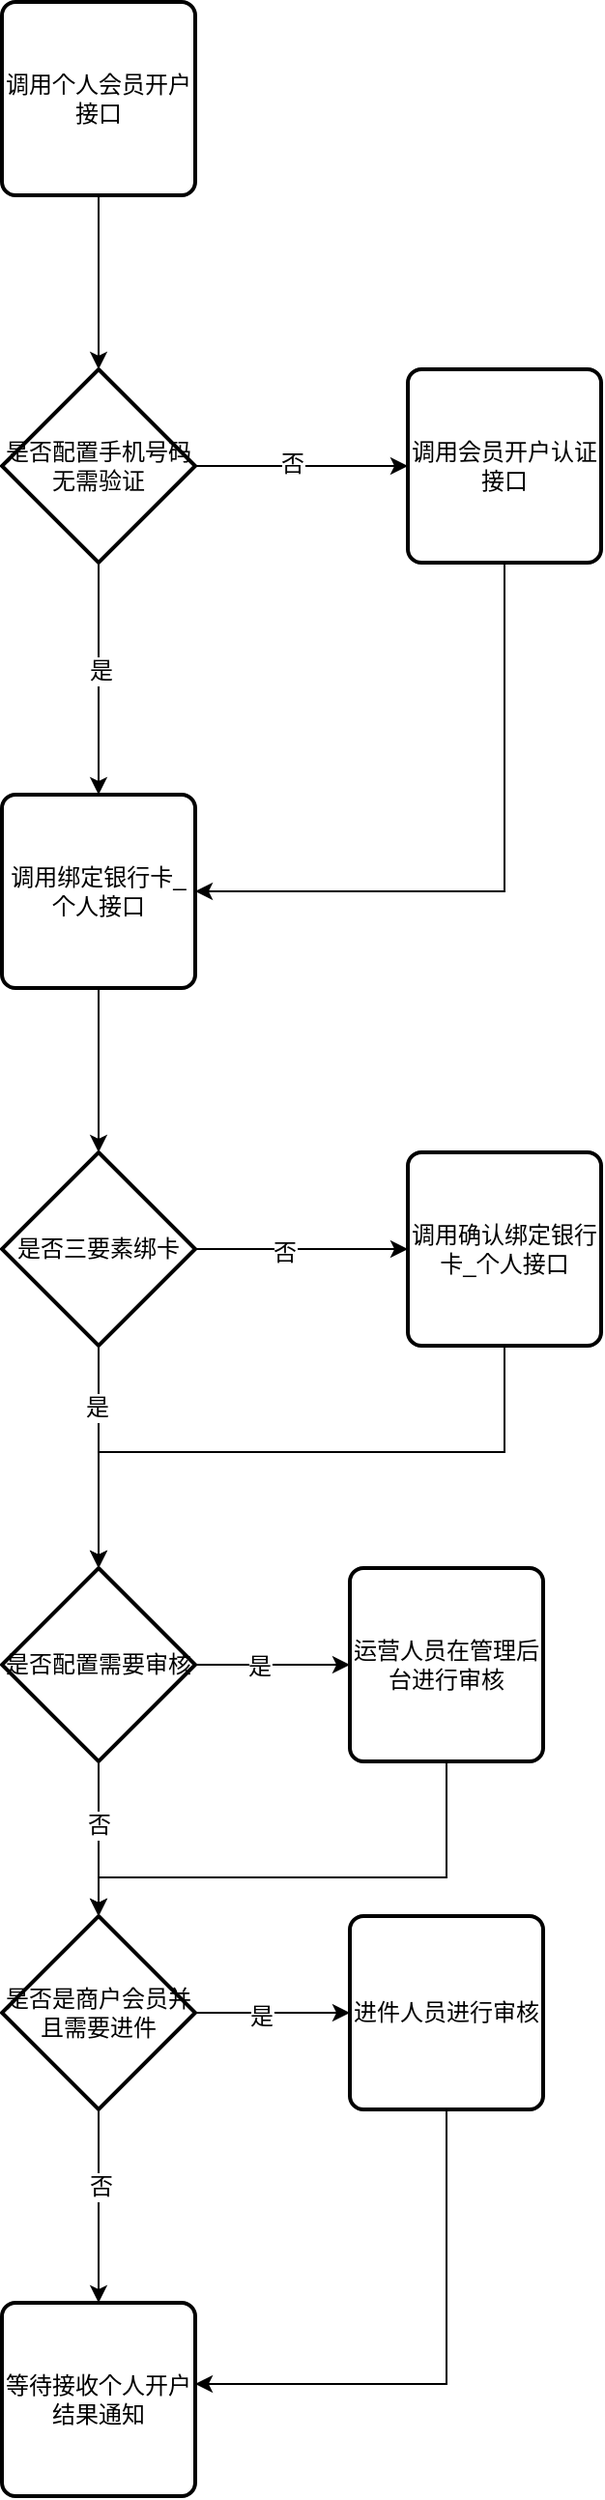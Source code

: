 <mxfile version="12.1.8" type="github" pages="3">
  <diagram id="_RE_5iFHfkcYcvLPGnha" name="个人会员">
    <mxGraphModel dx="1172" dy="600" grid="1" gridSize="10" guides="1" tooltips="1" connect="1" arrows="1" fold="1" page="1" pageScale="1" pageWidth="827" pageHeight="1169" math="0" shadow="0">
      <root>
        <mxCell id="0"/>
        <mxCell id="1" parent="0"/>
        <mxCell id="LwwBDkgkIhJa3WMhhJVJ-3" style="edgeStyle=orthogonalEdgeStyle;rounded=0;orthogonalLoop=1;jettySize=auto;html=1;entryX=0.5;entryY=0;entryDx=0;entryDy=0;entryPerimeter=0;" parent="1" source="LwwBDkgkIhJa3WMhhJVJ-1" target="LwwBDkgkIhJa3WMhhJVJ-2" edge="1">
          <mxGeometry relative="1" as="geometry"/>
        </mxCell>
        <mxCell id="LwwBDkgkIhJa3WMhhJVJ-1" value="调用个人会员开户接口" style="rounded=1;whiteSpace=wrap;html=1;absoluteArcSize=1;arcSize=14;strokeWidth=2;" parent="1" vertex="1">
          <mxGeometry x="260" y="40" width="100" height="100" as="geometry"/>
        </mxCell>
        <mxCell id="LwwBDkgkIhJa3WMhhJVJ-5" style="edgeStyle=orthogonalEdgeStyle;rounded=0;orthogonalLoop=1;jettySize=auto;html=1;entryX=0;entryY=0.5;entryDx=0;entryDy=0;" parent="1" source="LwwBDkgkIhJa3WMhhJVJ-2" target="LwwBDkgkIhJa3WMhhJVJ-4" edge="1">
          <mxGeometry relative="1" as="geometry"/>
        </mxCell>
        <mxCell id="LwwBDkgkIhJa3WMhhJVJ-23" value="否" style="text;html=1;resizable=0;points=[];align=center;verticalAlign=middle;labelBackgroundColor=#ffffff;" parent="LwwBDkgkIhJa3WMhhJVJ-5" vertex="1" connectable="0">
          <mxGeometry x="-0.091" y="1" relative="1" as="geometry">
            <mxPoint as="offset"/>
          </mxGeometry>
        </mxCell>
        <mxCell id="LwwBDkgkIhJa3WMhhJVJ-7" style="edgeStyle=orthogonalEdgeStyle;rounded=0;orthogonalLoop=1;jettySize=auto;html=1;" parent="1" source="LwwBDkgkIhJa3WMhhJVJ-2" target="LwwBDkgkIhJa3WMhhJVJ-6" edge="1">
          <mxGeometry relative="1" as="geometry"/>
        </mxCell>
        <mxCell id="LwwBDkgkIhJa3WMhhJVJ-24" value="是" style="text;html=1;resizable=0;points=[];align=center;verticalAlign=middle;labelBackgroundColor=#ffffff;" parent="LwwBDkgkIhJa3WMhhJVJ-7" vertex="1" connectable="0">
          <mxGeometry x="-0.067" y="1" relative="1" as="geometry">
            <mxPoint as="offset"/>
          </mxGeometry>
        </mxCell>
        <mxCell id="LwwBDkgkIhJa3WMhhJVJ-2" value="是否配置手机号码无需验证" style="strokeWidth=2;html=1;shape=mxgraph.flowchart.decision;whiteSpace=wrap;" parent="1" vertex="1">
          <mxGeometry x="260" y="230" width="100" height="100" as="geometry"/>
        </mxCell>
        <mxCell id="LwwBDkgkIhJa3WMhhJVJ-11" style="edgeStyle=orthogonalEdgeStyle;rounded=0;orthogonalLoop=1;jettySize=auto;html=1;entryX=1;entryY=0.5;entryDx=0;entryDy=0;" parent="1" source="LwwBDkgkIhJa3WMhhJVJ-4" target="LwwBDkgkIhJa3WMhhJVJ-6" edge="1">
          <mxGeometry relative="1" as="geometry">
            <Array as="points">
              <mxPoint x="520" y="500"/>
            </Array>
          </mxGeometry>
        </mxCell>
        <mxCell id="LwwBDkgkIhJa3WMhhJVJ-4" value="调用会员开户认证接口" style="rounded=1;whiteSpace=wrap;html=1;absoluteArcSize=1;arcSize=14;strokeWidth=2;" parent="1" vertex="1">
          <mxGeometry x="470" y="230" width="100" height="100" as="geometry"/>
        </mxCell>
        <mxCell id="iAgpnSeQ38nsZxshlyUb-2" style="edgeStyle=orthogonalEdgeStyle;rounded=0;orthogonalLoop=1;jettySize=auto;html=1;entryX=0.5;entryY=0;entryDx=0;entryDy=0;entryPerimeter=0;" edge="1" parent="1" source="LwwBDkgkIhJa3WMhhJVJ-6" target="iAgpnSeQ38nsZxshlyUb-1">
          <mxGeometry relative="1" as="geometry"/>
        </mxCell>
        <mxCell id="LwwBDkgkIhJa3WMhhJVJ-6" value="调用绑定银行卡_个人接口" style="rounded=1;whiteSpace=wrap;html=1;absoluteArcSize=1;arcSize=14;strokeWidth=2;" parent="1" vertex="1">
          <mxGeometry x="260" y="450" width="100" height="100" as="geometry"/>
        </mxCell>
        <mxCell id="LwwBDkgkIhJa3WMhhJVJ-12" style="edgeStyle=orthogonalEdgeStyle;rounded=0;orthogonalLoop=1;jettySize=auto;html=1;" parent="1" source="LwwBDkgkIhJa3WMhhJVJ-8" target="LwwBDkgkIhJa3WMhhJVJ-10" edge="1">
          <mxGeometry relative="1" as="geometry">
            <Array as="points">
              <mxPoint x="520" y="790"/>
              <mxPoint x="310" y="790"/>
            </Array>
          </mxGeometry>
        </mxCell>
        <mxCell id="LwwBDkgkIhJa3WMhhJVJ-8" value="调用确认绑定银行卡_个人接口" style="rounded=1;whiteSpace=wrap;html=1;absoluteArcSize=1;arcSize=14;strokeWidth=2;" parent="1" vertex="1">
          <mxGeometry x="470" y="635" width="100" height="100" as="geometry"/>
        </mxCell>
        <mxCell id="LwwBDkgkIhJa3WMhhJVJ-14" value="" style="edgeStyle=orthogonalEdgeStyle;rounded=0;orthogonalLoop=1;jettySize=auto;html=1;" parent="1" source="LwwBDkgkIhJa3WMhhJVJ-10" edge="1">
          <mxGeometry relative="1" as="geometry">
            <mxPoint x="440" y="900" as="targetPoint"/>
          </mxGeometry>
        </mxCell>
        <mxCell id="LwwBDkgkIhJa3WMhhJVJ-16" value="是" style="text;html=1;resizable=0;points=[];align=center;verticalAlign=middle;labelBackgroundColor=#ffffff;" parent="LwwBDkgkIhJa3WMhhJVJ-14" vertex="1" connectable="0">
          <mxGeometry x="-0.175" y="-1" relative="1" as="geometry">
            <mxPoint as="offset"/>
          </mxGeometry>
        </mxCell>
        <mxCell id="Qdpe9cmsCWd7SJbPGSpJ-2" value="" style="edgeStyle=orthogonalEdgeStyle;rounded=0;orthogonalLoop=1;jettySize=auto;html=1;" edge="1" parent="1" source="LwwBDkgkIhJa3WMhhJVJ-10" target="Qdpe9cmsCWd7SJbPGSpJ-1">
          <mxGeometry relative="1" as="geometry"/>
        </mxCell>
        <mxCell id="Qdpe9cmsCWd7SJbPGSpJ-6" value="否" style="text;html=1;resizable=0;points=[];align=center;verticalAlign=middle;labelBackgroundColor=#ffffff;" vertex="1" connectable="0" parent="Qdpe9cmsCWd7SJbPGSpJ-2">
          <mxGeometry x="-0.175" relative="1" as="geometry">
            <mxPoint as="offset"/>
          </mxGeometry>
        </mxCell>
        <mxCell id="LwwBDkgkIhJa3WMhhJVJ-10" value="是否配置需要审核" style="strokeWidth=2;html=1;shape=mxgraph.flowchart.decision;whiteSpace=wrap;" parent="1" vertex="1">
          <mxGeometry x="260" y="850" width="100" height="100" as="geometry"/>
        </mxCell>
        <mxCell id="Qdpe9cmsCWd7SJbPGSpJ-4" style="edgeStyle=orthogonalEdgeStyle;rounded=0;orthogonalLoop=1;jettySize=auto;html=1;" edge="1" parent="1" source="Qdpe9cmsCWd7SJbPGSpJ-1" target="Qdpe9cmsCWd7SJbPGSpJ-3">
          <mxGeometry relative="1" as="geometry"/>
        </mxCell>
        <mxCell id="Qdpe9cmsCWd7SJbPGSpJ-5" value="是" style="text;html=1;resizable=0;points=[];align=center;verticalAlign=middle;labelBackgroundColor=#ffffff;" vertex="1" connectable="0" parent="Qdpe9cmsCWd7SJbPGSpJ-4">
          <mxGeometry x="-0.15" y="-2" relative="1" as="geometry">
            <mxPoint as="offset"/>
          </mxGeometry>
        </mxCell>
        <mxCell id="Qdpe9cmsCWd7SJbPGSpJ-8" style="edgeStyle=orthogonalEdgeStyle;rounded=0;orthogonalLoop=1;jettySize=auto;html=1;entryX=0.5;entryY=0;entryDx=0;entryDy=0;" edge="1" parent="1" source="Qdpe9cmsCWd7SJbPGSpJ-1" target="LwwBDkgkIhJa3WMhhJVJ-19">
          <mxGeometry relative="1" as="geometry"/>
        </mxCell>
        <mxCell id="Qdpe9cmsCWd7SJbPGSpJ-9" value="否" style="text;html=1;resizable=0;points=[];align=center;verticalAlign=middle;labelBackgroundColor=#ffffff;" vertex="1" connectable="0" parent="Qdpe9cmsCWd7SJbPGSpJ-8">
          <mxGeometry x="-0.2" y="1" relative="1" as="geometry">
            <mxPoint as="offset"/>
          </mxGeometry>
        </mxCell>
        <mxCell id="Qdpe9cmsCWd7SJbPGSpJ-1" value="是否是商户会员并且需要进件" style="strokeWidth=2;html=1;shape=mxgraph.flowchart.decision;whiteSpace=wrap;" vertex="1" parent="1">
          <mxGeometry x="260" y="1030" width="100" height="100" as="geometry"/>
        </mxCell>
        <mxCell id="Qdpe9cmsCWd7SJbPGSpJ-7" style="edgeStyle=orthogonalEdgeStyle;rounded=0;orthogonalLoop=1;jettySize=auto;html=1;entryX=0.5;entryY=0;entryDx=0;entryDy=0;entryPerimeter=0;" edge="1" parent="1" source="LwwBDkgkIhJa3WMhhJVJ-15" target="Qdpe9cmsCWd7SJbPGSpJ-1">
          <mxGeometry relative="1" as="geometry">
            <Array as="points">
              <mxPoint x="490" y="1010"/>
              <mxPoint x="310" y="1010"/>
            </Array>
          </mxGeometry>
        </mxCell>
        <mxCell id="LwwBDkgkIhJa3WMhhJVJ-15" value="运营人员在管理后台进行审核" style="rounded=1;whiteSpace=wrap;html=1;absoluteArcSize=1;arcSize=14;strokeWidth=2;" parent="1" vertex="1">
          <mxGeometry x="440" y="850" width="100" height="100" as="geometry"/>
        </mxCell>
        <mxCell id="LwwBDkgkIhJa3WMhhJVJ-19" value="等待接收个人开户结果通知" style="rounded=1;whiteSpace=wrap;html=1;absoluteArcSize=1;arcSize=14;strokeWidth=2;" parent="1" vertex="1">
          <mxGeometry x="260" y="1230" width="100" height="100" as="geometry"/>
        </mxCell>
        <mxCell id="Qdpe9cmsCWd7SJbPGSpJ-10" style="edgeStyle=orthogonalEdgeStyle;rounded=0;orthogonalLoop=1;jettySize=auto;html=1;entryX=1;entryY=0.42;entryDx=0;entryDy=0;entryPerimeter=0;" edge="1" parent="1" source="Qdpe9cmsCWd7SJbPGSpJ-3" target="LwwBDkgkIhJa3WMhhJVJ-19">
          <mxGeometry relative="1" as="geometry">
            <Array as="points">
              <mxPoint x="490" y="1272"/>
            </Array>
          </mxGeometry>
        </mxCell>
        <mxCell id="Qdpe9cmsCWd7SJbPGSpJ-3" value="进件人员进行审核" style="rounded=1;whiteSpace=wrap;html=1;absoluteArcSize=1;arcSize=14;strokeWidth=2;" vertex="1" parent="1">
          <mxGeometry x="440" y="1030" width="100" height="100" as="geometry"/>
        </mxCell>
        <mxCell id="iAgpnSeQ38nsZxshlyUb-3" style="edgeStyle=orthogonalEdgeStyle;rounded=0;orthogonalLoop=1;jettySize=auto;html=1;entryX=0;entryY=0.5;entryDx=0;entryDy=0;" edge="1" parent="1" source="iAgpnSeQ38nsZxshlyUb-1" target="LwwBDkgkIhJa3WMhhJVJ-8">
          <mxGeometry relative="1" as="geometry"/>
        </mxCell>
        <mxCell id="iAgpnSeQ38nsZxshlyUb-4" value="否" style="text;html=1;resizable=0;points=[];align=center;verticalAlign=middle;labelBackgroundColor=#ffffff;" vertex="1" connectable="0" parent="iAgpnSeQ38nsZxshlyUb-3">
          <mxGeometry x="-0.164" y="-2" relative="1" as="geometry">
            <mxPoint as="offset"/>
          </mxGeometry>
        </mxCell>
        <mxCell id="iAgpnSeQ38nsZxshlyUb-5" style="edgeStyle=orthogonalEdgeStyle;rounded=0;orthogonalLoop=1;jettySize=auto;html=1;entryX=0.5;entryY=0;entryDx=0;entryDy=0;entryPerimeter=0;" edge="1" parent="1" source="iAgpnSeQ38nsZxshlyUb-1" target="LwwBDkgkIhJa3WMhhJVJ-10">
          <mxGeometry relative="1" as="geometry"/>
        </mxCell>
        <mxCell id="iAgpnSeQ38nsZxshlyUb-6" value="是" style="text;html=1;resizable=0;points=[];align=center;verticalAlign=middle;labelBackgroundColor=#ffffff;" vertex="1" connectable="0" parent="iAgpnSeQ38nsZxshlyUb-5">
          <mxGeometry x="-0.444" y="-1" relative="1" as="geometry">
            <mxPoint as="offset"/>
          </mxGeometry>
        </mxCell>
        <mxCell id="iAgpnSeQ38nsZxshlyUb-1" value="是否三要素绑卡" style="strokeWidth=2;html=1;shape=mxgraph.flowchart.decision;whiteSpace=wrap;" vertex="1" parent="1">
          <mxGeometry x="260" y="635" width="100" height="100" as="geometry"/>
        </mxCell>
      </root>
    </mxGraphModel>
  </diagram>
  <diagram id="afDi7HYOYn75Juvx1Z-a" name="企业会员">
    <mxGraphModel dx="1999" dy="1769" grid="1" gridSize="10" guides="1" tooltips="1" connect="1" arrows="1" fold="1" page="1" pageScale="1" pageWidth="827" pageHeight="1169" math="0" shadow="0">
      <root>
        <mxCell id="NxBSOYPzbR3oFhZ4Jm8O-0"/>
        <mxCell id="NxBSOYPzbR3oFhZ4Jm8O-1" parent="NxBSOYPzbR3oFhZ4Jm8O-0"/>
        <mxCell id="NxBSOYPzbR3oFhZ4Jm8O-2" style="edgeStyle=orthogonalEdgeStyle;rounded=0;orthogonalLoop=1;jettySize=auto;html=1;entryX=0.5;entryY=0;entryDx=0;entryDy=0;entryPerimeter=0;" parent="NxBSOYPzbR3oFhZ4Jm8O-1" source="NxBSOYPzbR3oFhZ4Jm8O-3" target="NxBSOYPzbR3oFhZ4Jm8O-8" edge="1">
          <mxGeometry relative="1" as="geometry"/>
        </mxCell>
        <mxCell id="NxBSOYPzbR3oFhZ4Jm8O-3" value="调用企业会员开户接口" style="rounded=1;whiteSpace=wrap;html=1;absoluteArcSize=1;arcSize=14;strokeWidth=2;" parent="NxBSOYPzbR3oFhZ4Jm8O-1" vertex="1">
          <mxGeometry x="300" y="-100" width="100" height="100" as="geometry"/>
        </mxCell>
        <mxCell id="NxBSOYPzbR3oFhZ4Jm8O-4" style="edgeStyle=orthogonalEdgeStyle;rounded=0;orthogonalLoop=1;jettySize=auto;html=1;entryX=0;entryY=0.5;entryDx=0;entryDy=0;" parent="NxBSOYPzbR3oFhZ4Jm8O-1" source="NxBSOYPzbR3oFhZ4Jm8O-8" target="NxBSOYPzbR3oFhZ4Jm8O-10" edge="1">
          <mxGeometry relative="1" as="geometry"/>
        </mxCell>
        <mxCell id="NxBSOYPzbR3oFhZ4Jm8O-5" value="否" style="text;html=1;resizable=0;points=[];align=center;verticalAlign=middle;labelBackgroundColor=#ffffff;" parent="NxBSOYPzbR3oFhZ4Jm8O-4" vertex="1" connectable="0">
          <mxGeometry x="-0.091" y="1" relative="1" as="geometry">
            <mxPoint as="offset"/>
          </mxGeometry>
        </mxCell>
        <mxCell id="NxBSOYPzbR3oFhZ4Jm8O-25" value="" style="edgeStyle=orthogonalEdgeStyle;rounded=0;orthogonalLoop=1;jettySize=auto;html=1;" parent="NxBSOYPzbR3oFhZ4Jm8O-1" source="NxBSOYPzbR3oFhZ4Jm8O-8" target="NxBSOYPzbR3oFhZ4Jm8O-24" edge="1">
          <mxGeometry relative="1" as="geometry"/>
        </mxCell>
        <mxCell id="NxBSOYPzbR3oFhZ4Jm8O-27" value="是" style="text;html=1;resizable=0;points=[];align=center;verticalAlign=middle;labelBackgroundColor=#ffffff;" parent="NxBSOYPzbR3oFhZ4Jm8O-25" vertex="1" connectable="0">
          <mxGeometry x="-0.25" y="1" relative="1" as="geometry">
            <mxPoint as="offset"/>
          </mxGeometry>
        </mxCell>
        <mxCell id="NxBSOYPzbR3oFhZ4Jm8O-8" value="是否配置手机号码无需验证" style="strokeWidth=2;html=1;shape=mxgraph.flowchart.decision;whiteSpace=wrap;" parent="NxBSOYPzbR3oFhZ4Jm8O-1" vertex="1">
          <mxGeometry x="300" y="90" width="100" height="100" as="geometry"/>
        </mxCell>
        <mxCell id="NxBSOYPzbR3oFhZ4Jm8O-26" style="edgeStyle=orthogonalEdgeStyle;rounded=0;orthogonalLoop=1;jettySize=auto;html=1;" parent="NxBSOYPzbR3oFhZ4Jm8O-1" source="NxBSOYPzbR3oFhZ4Jm8O-24" target="NxBSOYPzbR3oFhZ4Jm8O-12" edge="1">
          <mxGeometry relative="1" as="geometry"/>
        </mxCell>
        <mxCell id="NxBSOYPzbR3oFhZ4Jm8O-31" value="否" style="text;html=1;resizable=0;points=[];align=center;verticalAlign=middle;labelBackgroundColor=#ffffff;" parent="NxBSOYPzbR3oFhZ4Jm8O-26" vertex="1" connectable="0">
          <mxGeometry x="-0.04" y="1" relative="1" as="geometry">
            <mxPoint as="offset"/>
          </mxGeometry>
        </mxCell>
        <mxCell id="NxBSOYPzbR3oFhZ4Jm8O-29" style="edgeStyle=orthogonalEdgeStyle;rounded=0;orthogonalLoop=1;jettySize=auto;html=1;entryX=0;entryY=0.5;entryDx=0;entryDy=0;" parent="NxBSOYPzbR3oFhZ4Jm8O-1" source="NxBSOYPzbR3oFhZ4Jm8O-24" target="NxBSOYPzbR3oFhZ4Jm8O-28" edge="1">
          <mxGeometry relative="1" as="geometry"/>
        </mxCell>
        <mxCell id="NxBSOYPzbR3oFhZ4Jm8O-30" value="是" style="text;html=1;resizable=0;points=[];align=center;verticalAlign=middle;labelBackgroundColor=#ffffff;" parent="NxBSOYPzbR3oFhZ4Jm8O-29" vertex="1" connectable="0">
          <mxGeometry x="-0.02" y="1" relative="1" as="geometry">
            <mxPoint as="offset"/>
          </mxGeometry>
        </mxCell>
        <mxCell id="NxBSOYPzbR3oFhZ4Jm8O-24" value="是否是对公绑卡" style="strokeWidth=2;html=1;shape=mxgraph.flowchart.decision;whiteSpace=wrap;" parent="NxBSOYPzbR3oFhZ4Jm8O-1" vertex="1">
          <mxGeometry x="300" y="270" width="100" height="100" as="geometry"/>
        </mxCell>
        <mxCell id="NxBSOYPzbR3oFhZ4Jm8O-9" style="edgeStyle=orthogonalEdgeStyle;rounded=0;orthogonalLoop=1;jettySize=auto;html=1;entryX=0.5;entryY=0;entryDx=0;entryDy=0;entryPerimeter=0;" parent="NxBSOYPzbR3oFhZ4Jm8O-1" source="NxBSOYPzbR3oFhZ4Jm8O-10" edge="1" target="NxBSOYPzbR3oFhZ4Jm8O-24">
          <mxGeometry relative="1" as="geometry">
            <Array as="points">
              <mxPoint x="560" y="250"/>
              <mxPoint x="350" y="250"/>
            </Array>
            <mxPoint x="350" y="250" as="targetPoint"/>
          </mxGeometry>
        </mxCell>
        <mxCell id="NxBSOYPzbR3oFhZ4Jm8O-10" value="调用会员开户认证接口" style="rounded=1;whiteSpace=wrap;html=1;absoluteArcSize=1;arcSize=14;strokeWidth=2;" parent="NxBSOYPzbR3oFhZ4Jm8O-1" vertex="1">
          <mxGeometry x="510" y="90" width="100" height="100" as="geometry"/>
        </mxCell>
        <mxCell id="n9a_lID8I-k6y1ltIH6--1" style="edgeStyle=orthogonalEdgeStyle;rounded=0;orthogonalLoop=1;jettySize=auto;html=1;" edge="1" parent="NxBSOYPzbR3oFhZ4Jm8O-1" source="NxBSOYPzbR3oFhZ4Jm8O-12" target="n9a_lID8I-k6y1ltIH6--0">
          <mxGeometry relative="1" as="geometry"/>
        </mxCell>
        <mxCell id="NxBSOYPzbR3oFhZ4Jm8O-12" value="调用绑定银行卡_个人接口" style="rounded=1;whiteSpace=wrap;html=1;absoluteArcSize=1;arcSize=14;strokeWidth=2;" parent="NxBSOYPzbR3oFhZ4Jm8O-1" vertex="1">
          <mxGeometry x="100" y="270" width="100" height="100" as="geometry"/>
        </mxCell>
        <mxCell id="NxBSOYPzbR3oFhZ4Jm8O-13" style="edgeStyle=orthogonalEdgeStyle;rounded=0;orthogonalLoop=1;jettySize=auto;html=1;" parent="NxBSOYPzbR3oFhZ4Jm8O-1" source="NxBSOYPzbR3oFhZ4Jm8O-14" target="NxBSOYPzbR3oFhZ4Jm8O-19" edge="1">
          <mxGeometry relative="1" as="geometry">
            <Array as="points">
              <mxPoint x="-50" y="630"/>
              <mxPoint x="340" y="630"/>
            </Array>
          </mxGeometry>
        </mxCell>
        <mxCell id="NxBSOYPzbR3oFhZ4Jm8O-14" value="调用确认绑定银行卡_个人接口" style="rounded=1;whiteSpace=wrap;html=1;absoluteArcSize=1;arcSize=14;strokeWidth=2;" parent="NxBSOYPzbR3oFhZ4Jm8O-1" vertex="1">
          <mxGeometry x="-100" y="450" width="100" height="100" as="geometry"/>
        </mxCell>
        <mxCell id="NxBSOYPzbR3oFhZ4Jm8O-15" value="" style="edgeStyle=orthogonalEdgeStyle;rounded=0;orthogonalLoop=1;jettySize=auto;html=1;" parent="NxBSOYPzbR3oFhZ4Jm8O-1" source="NxBSOYPzbR3oFhZ4Jm8O-19" edge="1">
          <mxGeometry relative="1" as="geometry">
            <mxPoint x="470" y="780" as="targetPoint"/>
          </mxGeometry>
        </mxCell>
        <mxCell id="NxBSOYPzbR3oFhZ4Jm8O-16" value="是" style="text;html=1;resizable=0;points=[];align=center;verticalAlign=middle;labelBackgroundColor=#ffffff;" parent="NxBSOYPzbR3oFhZ4Jm8O-15" vertex="1" connectable="0">
          <mxGeometry x="-0.175" y="-1" relative="1" as="geometry">
            <mxPoint as="offset"/>
          </mxGeometry>
        </mxCell>
        <mxCell id="NxBSOYPzbR3oFhZ4Jm8O-17" style="edgeStyle=orthogonalEdgeStyle;rounded=0;orthogonalLoop=1;jettySize=auto;html=1;entryX=0.5;entryY=0;entryDx=0;entryDy=0;entryPerimeter=0;" parent="NxBSOYPzbR3oFhZ4Jm8O-1" source="NxBSOYPzbR3oFhZ4Jm8O-19" target="BfyMKSCeKeO-9gGqPY-W-0" edge="1">
          <mxGeometry relative="1" as="geometry"/>
        </mxCell>
        <mxCell id="NxBSOYPzbR3oFhZ4Jm8O-18" value="否" style="text;html=1;resizable=0;points=[];align=center;verticalAlign=middle;labelBackgroundColor=#ffffff;" parent="NxBSOYPzbR3oFhZ4Jm8O-17" vertex="1" connectable="0">
          <mxGeometry x="-0.151" y="1" relative="1" as="geometry">
            <mxPoint as="offset"/>
          </mxGeometry>
        </mxCell>
        <mxCell id="NxBSOYPzbR3oFhZ4Jm8O-19" value="是否配置需要审核" style="strokeWidth=2;html=1;shape=mxgraph.flowchart.decision;whiteSpace=wrap;" parent="NxBSOYPzbR3oFhZ4Jm8O-1" vertex="1">
          <mxGeometry x="290" y="730" width="100" height="100" as="geometry"/>
        </mxCell>
        <mxCell id="NxBSOYPzbR3oFhZ4Jm8O-20" style="edgeStyle=orthogonalEdgeStyle;rounded=0;orthogonalLoop=1;jettySize=auto;html=1;entryX=0.5;entryY=0;entryDx=0;entryDy=0;entryPerimeter=0;" parent="NxBSOYPzbR3oFhZ4Jm8O-1" source="NxBSOYPzbR3oFhZ4Jm8O-21" target="BfyMKSCeKeO-9gGqPY-W-0" edge="1">
          <mxGeometry relative="1" as="geometry">
            <Array as="points">
              <mxPoint x="520" y="910"/>
              <mxPoint x="340" y="910"/>
            </Array>
          </mxGeometry>
        </mxCell>
        <mxCell id="NxBSOYPzbR3oFhZ4Jm8O-21" value="运营人员在管理后台进行审核" style="rounded=1;whiteSpace=wrap;html=1;absoluteArcSize=1;arcSize=14;strokeWidth=2;" parent="NxBSOYPzbR3oFhZ4Jm8O-1" vertex="1">
          <mxGeometry x="470" y="730" width="100" height="100" as="geometry"/>
        </mxCell>
        <mxCell id="NxBSOYPzbR3oFhZ4Jm8O-22" value="等待接收企业开户结果通知" style="rounded=1;whiteSpace=wrap;html=1;absoluteArcSize=1;arcSize=14;strokeWidth=2;" parent="NxBSOYPzbR3oFhZ4Jm8O-1" vertex="1">
          <mxGeometry x="290" y="1110" width="100" height="100" as="geometry"/>
        </mxCell>
        <mxCell id="NxBSOYPzbR3oFhZ4Jm8O-33" value="" style="edgeStyle=orthogonalEdgeStyle;rounded=0;orthogonalLoop=1;jettySize=auto;html=1;entryX=0.5;entryY=0;entryDx=0;entryDy=0;entryPerimeter=0;" parent="NxBSOYPzbR3oFhZ4Jm8O-1" source="NxBSOYPzbR3oFhZ4Jm8O-28" target="NxBSOYPzbR3oFhZ4Jm8O-19" edge="1">
          <mxGeometry relative="1" as="geometry">
            <mxPoint x="550" y="450" as="targetPoint"/>
            <Array as="points">
              <mxPoint x="550" y="630"/>
              <mxPoint x="340" y="630"/>
            </Array>
          </mxGeometry>
        </mxCell>
        <mxCell id="NxBSOYPzbR3oFhZ4Jm8O-28" value="调用首笔支付认证_企业接口" style="rounded=1;whiteSpace=wrap;html=1;absoluteArcSize=1;arcSize=14;strokeWidth=2;" parent="NxBSOYPzbR3oFhZ4Jm8O-1" vertex="1">
          <mxGeometry x="500" y="270" width="100" height="100" as="geometry"/>
        </mxCell>
        <mxCell id="n9a_lID8I-k6y1ltIH6--2" style="edgeStyle=orthogonalEdgeStyle;rounded=0;orthogonalLoop=1;jettySize=auto;html=1;entryX=1;entryY=0.5;entryDx=0;entryDy=0;" edge="1" parent="NxBSOYPzbR3oFhZ4Jm8O-1" source="n9a_lID8I-k6y1ltIH6--0" target="NxBSOYPzbR3oFhZ4Jm8O-14">
          <mxGeometry relative="1" as="geometry"/>
        </mxCell>
        <mxCell id="n9a_lID8I-k6y1ltIH6--3" value="否" style="text;html=1;resizable=0;points=[];align=center;verticalAlign=middle;labelBackgroundColor=#ffffff;" vertex="1" connectable="0" parent="n9a_lID8I-k6y1ltIH6--2">
          <mxGeometry x="-0.02" y="-1" relative="1" as="geometry">
            <mxPoint as="offset"/>
          </mxGeometry>
        </mxCell>
        <mxCell id="n9a_lID8I-k6y1ltIH6--4" style="edgeStyle=orthogonalEdgeStyle;rounded=0;orthogonalLoop=1;jettySize=auto;html=1;entryX=0.5;entryY=0;entryDx=0;entryDy=0;entryPerimeter=0;" edge="1" parent="NxBSOYPzbR3oFhZ4Jm8O-1" source="n9a_lID8I-k6y1ltIH6--0" target="NxBSOYPzbR3oFhZ4Jm8O-19">
          <mxGeometry relative="1" as="geometry">
            <mxPoint x="340" y="840" as="targetPoint"/>
            <Array as="points">
              <mxPoint x="150" y="630"/>
              <mxPoint x="340" y="630"/>
            </Array>
          </mxGeometry>
        </mxCell>
        <mxCell id="n9a_lID8I-k6y1ltIH6--5" value="否" style="text;html=1;resizable=0;points=[];align=center;verticalAlign=middle;labelBackgroundColor=#ffffff;" vertex="1" connectable="0" parent="n9a_lID8I-k6y1ltIH6--4">
          <mxGeometry x="-0.767" relative="1" as="geometry">
            <mxPoint as="offset"/>
          </mxGeometry>
        </mxCell>
        <mxCell id="n9a_lID8I-k6y1ltIH6--0" value="是否是三要素绑卡" style="strokeWidth=2;html=1;shape=mxgraph.flowchart.decision;whiteSpace=wrap;" vertex="1" parent="NxBSOYPzbR3oFhZ4Jm8O-1">
          <mxGeometry x="100" y="450" width="100" height="100" as="geometry"/>
        </mxCell>
        <mxCell id="rhl6gnpdfg4aoPMaHZXe-0" style="edgeStyle=orthogonalEdgeStyle;rounded=0;orthogonalLoop=1;jettySize=auto;html=1;entryX=0.5;entryY=0;entryDx=0;entryDy=0;" edge="1" parent="NxBSOYPzbR3oFhZ4Jm8O-1" source="BfyMKSCeKeO-9gGqPY-W-0" target="NxBSOYPzbR3oFhZ4Jm8O-22">
          <mxGeometry relative="1" as="geometry"/>
        </mxCell>
        <mxCell id="rhl6gnpdfg4aoPMaHZXe-1" value="否" style="text;html=1;resizable=0;points=[];align=center;verticalAlign=middle;labelBackgroundColor=#ffffff;" vertex="1" connectable="0" parent="rhl6gnpdfg4aoPMaHZXe-0">
          <mxGeometry x="-0.375" y="-1" relative="1" as="geometry">
            <mxPoint as="offset"/>
          </mxGeometry>
        </mxCell>
        <mxCell id="oJnYgfDkLoGl0_wDTgHt-1" style="edgeStyle=orthogonalEdgeStyle;rounded=0;orthogonalLoop=1;jettySize=auto;html=1;entryX=0;entryY=0.5;entryDx=0;entryDy=0;" edge="1" parent="NxBSOYPzbR3oFhZ4Jm8O-1" source="BfyMKSCeKeO-9gGqPY-W-0" target="oJnYgfDkLoGl0_wDTgHt-0">
          <mxGeometry relative="1" as="geometry"/>
        </mxCell>
        <mxCell id="BfyMKSCeKeO-9gGqPY-W-0" value="是否是商户会员并且需要进件" style="strokeWidth=2;html=1;shape=mxgraph.flowchart.decision;whiteSpace=wrap;" vertex="1" parent="NxBSOYPzbR3oFhZ4Jm8O-1">
          <mxGeometry x="290" y="930" width="100" height="100" as="geometry"/>
        </mxCell>
        <mxCell id="oJnYgfDkLoGl0_wDTgHt-2" style="edgeStyle=orthogonalEdgeStyle;rounded=0;orthogonalLoop=1;jettySize=auto;html=1;entryX=1;entryY=0.5;entryDx=0;entryDy=0;" edge="1" parent="NxBSOYPzbR3oFhZ4Jm8O-1" source="oJnYgfDkLoGl0_wDTgHt-0" target="NxBSOYPzbR3oFhZ4Jm8O-22">
          <mxGeometry relative="1" as="geometry">
            <Array as="points">
              <mxPoint x="510" y="1160"/>
            </Array>
          </mxGeometry>
        </mxCell>
        <mxCell id="oJnYgfDkLoGl0_wDTgHt-0" value="进件人员进行审核" style="rounded=1;whiteSpace=wrap;html=1;absoluteArcSize=1;arcSize=14;strokeWidth=2;" vertex="1" parent="NxBSOYPzbR3oFhZ4Jm8O-1">
          <mxGeometry x="460" y="930" width="100" height="100" as="geometry"/>
        </mxCell>
      </root>
    </mxGraphModel>
  </diagram>
  <diagram id="jgGajqSOHff6ggjkDKV2" name="个体工商户">
    <mxGraphModel dx="1172" dy="600" grid="1" gridSize="10" guides="1" tooltips="1" connect="1" arrows="1" fold="1" page="1" pageScale="1" pageWidth="827" pageHeight="1169" math="0" shadow="0">
      <root>
        <mxCell id="SpXOcvaZbP8VH0NsQFtL-0"/>
        <mxCell id="SpXOcvaZbP8VH0NsQFtL-1" parent="SpXOcvaZbP8VH0NsQFtL-0"/>
        <mxCell id="SpXOcvaZbP8VH0NsQFtL-2" style="edgeStyle=orthogonalEdgeStyle;rounded=0;orthogonalLoop=1;jettySize=auto;html=1;entryX=0.5;entryY=0;entryDx=0;entryDy=0;entryPerimeter=0;" edge="1" parent="SpXOcvaZbP8VH0NsQFtL-1" source="SpXOcvaZbP8VH0NsQFtL-3" target="SpXOcvaZbP8VH0NsQFtL-8">
          <mxGeometry relative="1" as="geometry"/>
        </mxCell>
        <mxCell id="SpXOcvaZbP8VH0NsQFtL-3" value="调用个体工商户会员开户接口" style="rounded=1;whiteSpace=wrap;html=1;absoluteArcSize=1;arcSize=14;strokeWidth=2;" vertex="1" parent="SpXOcvaZbP8VH0NsQFtL-1">
          <mxGeometry x="345" y="20" width="100" height="100" as="geometry"/>
        </mxCell>
        <mxCell id="SpXOcvaZbP8VH0NsQFtL-4" style="edgeStyle=orthogonalEdgeStyle;rounded=0;orthogonalLoop=1;jettySize=auto;html=1;entryX=0;entryY=0.5;entryDx=0;entryDy=0;" edge="1" parent="SpXOcvaZbP8VH0NsQFtL-1" source="SpXOcvaZbP8VH0NsQFtL-8" target="SpXOcvaZbP8VH0NsQFtL-15">
          <mxGeometry relative="1" as="geometry"/>
        </mxCell>
        <mxCell id="SpXOcvaZbP8VH0NsQFtL-5" value="否" style="text;html=1;resizable=0;points=[];align=center;verticalAlign=middle;labelBackgroundColor=#ffffff;" vertex="1" connectable="0" parent="SpXOcvaZbP8VH0NsQFtL-4">
          <mxGeometry x="-0.091" y="1" relative="1" as="geometry">
            <mxPoint as="offset"/>
          </mxGeometry>
        </mxCell>
        <mxCell id="SpXOcvaZbP8VH0NsQFtL-6" value="" style="edgeStyle=orthogonalEdgeStyle;rounded=0;orthogonalLoop=1;jettySize=auto;html=1;" edge="1" parent="SpXOcvaZbP8VH0NsQFtL-1" source="SpXOcvaZbP8VH0NsQFtL-8" target="SpXOcvaZbP8VH0NsQFtL-13">
          <mxGeometry relative="1" as="geometry"/>
        </mxCell>
        <mxCell id="SpXOcvaZbP8VH0NsQFtL-7" value="是" style="text;html=1;resizable=0;points=[];align=center;verticalAlign=middle;labelBackgroundColor=#ffffff;" vertex="1" connectable="0" parent="SpXOcvaZbP8VH0NsQFtL-6">
          <mxGeometry x="-0.25" y="1" relative="1" as="geometry">
            <mxPoint as="offset"/>
          </mxGeometry>
        </mxCell>
        <mxCell id="SpXOcvaZbP8VH0NsQFtL-8" value="是否配置手机号码无需验证" style="strokeWidth=2;html=1;shape=mxgraph.flowchart.decision;whiteSpace=wrap;" vertex="1" parent="SpXOcvaZbP8VH0NsQFtL-1">
          <mxGeometry x="345" y="210" width="100" height="100" as="geometry"/>
        </mxCell>
        <mxCell id="SpXOcvaZbP8VH0NsQFtL-9" style="edgeStyle=orthogonalEdgeStyle;rounded=0;orthogonalLoop=1;jettySize=auto;html=1;" edge="1" parent="SpXOcvaZbP8VH0NsQFtL-1" source="SpXOcvaZbP8VH0NsQFtL-13" target="SpXOcvaZbP8VH0NsQFtL-17">
          <mxGeometry relative="1" as="geometry"/>
        </mxCell>
        <mxCell id="SpXOcvaZbP8VH0NsQFtL-10" value="否" style="text;html=1;resizable=0;points=[];align=center;verticalAlign=middle;labelBackgroundColor=#ffffff;" vertex="1" connectable="0" parent="SpXOcvaZbP8VH0NsQFtL-9">
          <mxGeometry x="-0.04" y="1" relative="1" as="geometry">
            <mxPoint as="offset"/>
          </mxGeometry>
        </mxCell>
        <mxCell id="SpXOcvaZbP8VH0NsQFtL-11" style="edgeStyle=orthogonalEdgeStyle;rounded=0;orthogonalLoop=1;jettySize=auto;html=1;entryX=0.5;entryY=0;entryDx=0;entryDy=0;" edge="1" parent="SpXOcvaZbP8VH0NsQFtL-1" source="SpXOcvaZbP8VH0NsQFtL-13" target="SpXOcvaZbP8VH0NsQFtL-29">
          <mxGeometry relative="1" as="geometry"/>
        </mxCell>
        <mxCell id="SpXOcvaZbP8VH0NsQFtL-12" value="是" style="text;html=1;resizable=0;points=[];align=center;verticalAlign=middle;labelBackgroundColor=#ffffff;" vertex="1" connectable="0" parent="SpXOcvaZbP8VH0NsQFtL-11">
          <mxGeometry x="-0.02" y="1" relative="1" as="geometry">
            <mxPoint as="offset"/>
          </mxGeometry>
        </mxCell>
        <mxCell id="SpXOcvaZbP8VH0NsQFtL-13" value="是否是对公绑卡" style="strokeWidth=2;html=1;shape=mxgraph.flowchart.decision;whiteSpace=wrap;" vertex="1" parent="SpXOcvaZbP8VH0NsQFtL-1">
          <mxGeometry x="345" y="390" width="100" height="100" as="geometry"/>
        </mxCell>
        <mxCell id="SpXOcvaZbP8VH0NsQFtL-14" style="edgeStyle=orthogonalEdgeStyle;rounded=0;orthogonalLoop=1;jettySize=auto;html=1;" edge="1" parent="SpXOcvaZbP8VH0NsQFtL-1" source="SpXOcvaZbP8VH0NsQFtL-15">
          <mxGeometry relative="1" as="geometry">
            <Array as="points">
              <mxPoint x="605" y="370"/>
              <mxPoint x="395" y="370"/>
            </Array>
            <mxPoint x="395" y="370" as="targetPoint"/>
          </mxGeometry>
        </mxCell>
        <mxCell id="SpXOcvaZbP8VH0NsQFtL-15" value="调用会员开户认证接口" style="rounded=1;whiteSpace=wrap;html=1;absoluteArcSize=1;arcSize=14;strokeWidth=2;" vertex="1" parent="SpXOcvaZbP8VH0NsQFtL-1">
          <mxGeometry x="555" y="210" width="100" height="100" as="geometry"/>
        </mxCell>
        <mxCell id="SpXOcvaZbP8VH0NsQFtL-16" style="edgeStyle=orthogonalEdgeStyle;rounded=0;orthogonalLoop=1;jettySize=auto;html=1;entryX=0.5;entryY=0;entryDx=0;entryDy=0;" edge="1" parent="SpXOcvaZbP8VH0NsQFtL-1" source="SpXOcvaZbP8VH0NsQFtL-17" target="SpXOcvaZbP8VH0NsQFtL-19">
          <mxGeometry relative="1" as="geometry"/>
        </mxCell>
        <mxCell id="SpXOcvaZbP8VH0NsQFtL-17" value="调用绑定银行卡_个人接口" style="rounded=1;whiteSpace=wrap;html=1;absoluteArcSize=1;arcSize=14;strokeWidth=2;" vertex="1" parent="SpXOcvaZbP8VH0NsQFtL-1">
          <mxGeometry x="145" y="390" width="100" height="100" as="geometry"/>
        </mxCell>
        <mxCell id="SpXOcvaZbP8VH0NsQFtL-18" style="edgeStyle=orthogonalEdgeStyle;rounded=0;orthogonalLoop=1;jettySize=auto;html=1;" edge="1" parent="SpXOcvaZbP8VH0NsQFtL-1" source="SpXOcvaZbP8VH0NsQFtL-19" target="SpXOcvaZbP8VH0NsQFtL-24">
          <mxGeometry relative="1" as="geometry"/>
        </mxCell>
        <mxCell id="SpXOcvaZbP8VH0NsQFtL-19" value="调用确认绑定银行卡_个人接口" style="rounded=1;whiteSpace=wrap;html=1;absoluteArcSize=1;arcSize=14;strokeWidth=2;" vertex="1" parent="SpXOcvaZbP8VH0NsQFtL-1">
          <mxGeometry x="145" y="610" width="100" height="100" as="geometry"/>
        </mxCell>
        <mxCell id="SpXOcvaZbP8VH0NsQFtL-20" value="" style="edgeStyle=orthogonalEdgeStyle;rounded=0;orthogonalLoop=1;jettySize=auto;html=1;" edge="1" parent="SpXOcvaZbP8VH0NsQFtL-1" source="SpXOcvaZbP8VH0NsQFtL-24">
          <mxGeometry relative="1" as="geometry">
            <mxPoint x="515" y="770" as="targetPoint"/>
          </mxGeometry>
        </mxCell>
        <mxCell id="SpXOcvaZbP8VH0NsQFtL-21" value="是" style="text;html=1;resizable=0;points=[];align=center;verticalAlign=middle;labelBackgroundColor=#ffffff;" vertex="1" connectable="0" parent="SpXOcvaZbP8VH0NsQFtL-20">
          <mxGeometry x="-0.175" y="-1" relative="1" as="geometry">
            <mxPoint as="offset"/>
          </mxGeometry>
        </mxCell>
        <mxCell id="SpXOcvaZbP8VH0NsQFtL-22" style="edgeStyle=orthogonalEdgeStyle;rounded=0;orthogonalLoop=1;jettySize=auto;html=1;" edge="1" parent="SpXOcvaZbP8VH0NsQFtL-1" source="SpXOcvaZbP8VH0NsQFtL-24" target="SpXOcvaZbP8VH0NsQFtL-27">
          <mxGeometry relative="1" as="geometry"/>
        </mxCell>
        <mxCell id="SpXOcvaZbP8VH0NsQFtL-23" value="否" style="text;html=1;resizable=0;points=[];align=center;verticalAlign=middle;labelBackgroundColor=#ffffff;" vertex="1" connectable="0" parent="SpXOcvaZbP8VH0NsQFtL-22">
          <mxGeometry x="-0.151" y="1" relative="1" as="geometry">
            <mxPoint as="offset"/>
          </mxGeometry>
        </mxCell>
        <mxCell id="SpXOcvaZbP8VH0NsQFtL-24" value="是否配置会员开户是否需要审核" style="strokeWidth=2;html=1;shape=mxgraph.flowchart.decision;whiteSpace=wrap;" vertex="1" parent="SpXOcvaZbP8VH0NsQFtL-1">
          <mxGeometry x="335" y="720" width="100" height="100" as="geometry"/>
        </mxCell>
        <mxCell id="SpXOcvaZbP8VH0NsQFtL-25" style="edgeStyle=orthogonalEdgeStyle;rounded=0;orthogonalLoop=1;jettySize=auto;html=1;entryX=1;entryY=0.5;entryDx=0;entryDy=0;" edge="1" parent="SpXOcvaZbP8VH0NsQFtL-1" source="SpXOcvaZbP8VH0NsQFtL-26" target="SpXOcvaZbP8VH0NsQFtL-27">
          <mxGeometry relative="1" as="geometry">
            <Array as="points">
              <mxPoint x="565" y="969"/>
            </Array>
          </mxGeometry>
        </mxCell>
        <mxCell id="SpXOcvaZbP8VH0NsQFtL-26" value="运营人员在管理后台进行审核" style="rounded=1;whiteSpace=wrap;html=1;absoluteArcSize=1;arcSize=14;strokeWidth=2;" vertex="1" parent="SpXOcvaZbP8VH0NsQFtL-1">
          <mxGeometry x="515" y="720" width="100" height="100" as="geometry"/>
        </mxCell>
        <mxCell id="SpXOcvaZbP8VH0NsQFtL-27" value="等待接收个体工商户开户结果通知" style="rounded=1;whiteSpace=wrap;html=1;absoluteArcSize=1;arcSize=14;strokeWidth=2;" vertex="1" parent="SpXOcvaZbP8VH0NsQFtL-1">
          <mxGeometry x="335" y="919" width="100" height="100" as="geometry"/>
        </mxCell>
        <mxCell id="SpXOcvaZbP8VH0NsQFtL-28" value="" style="edgeStyle=orthogonalEdgeStyle;rounded=0;orthogonalLoop=1;jettySize=auto;html=1;entryX=0.5;entryY=0;entryDx=0;entryDy=0;entryPerimeter=0;" edge="1" parent="SpXOcvaZbP8VH0NsQFtL-1" source="SpXOcvaZbP8VH0NsQFtL-29" target="SpXOcvaZbP8VH0NsQFtL-24">
          <mxGeometry relative="1" as="geometry">
            <mxPoint x="595" y="570" as="targetPoint"/>
            <Array as="points">
              <mxPoint x="595" y="660"/>
              <mxPoint x="385" y="660"/>
            </Array>
          </mxGeometry>
        </mxCell>
        <mxCell id="SpXOcvaZbP8VH0NsQFtL-29" value="调用首笔支付认证_企业接口" style="rounded=1;whiteSpace=wrap;html=1;absoluteArcSize=1;arcSize=14;strokeWidth=2;" vertex="1" parent="SpXOcvaZbP8VH0NsQFtL-1">
          <mxGeometry x="545" y="500" width="100" height="100" as="geometry"/>
        </mxCell>
      </root>
    </mxGraphModel>
  </diagram>
</mxfile>
